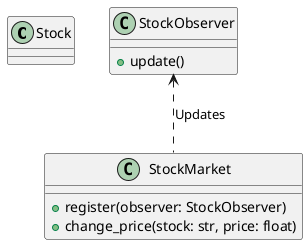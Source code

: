 @startuml
                      class Stock {}

                      class StockObserver {
                        +update()
                      }

                      class StockMarket {
                        +register(observer: StockObserver)
                        +change_price(stock: str, price: float)
                      }

                      StockObserver <.. StockMarket : Updates
                      @enduml